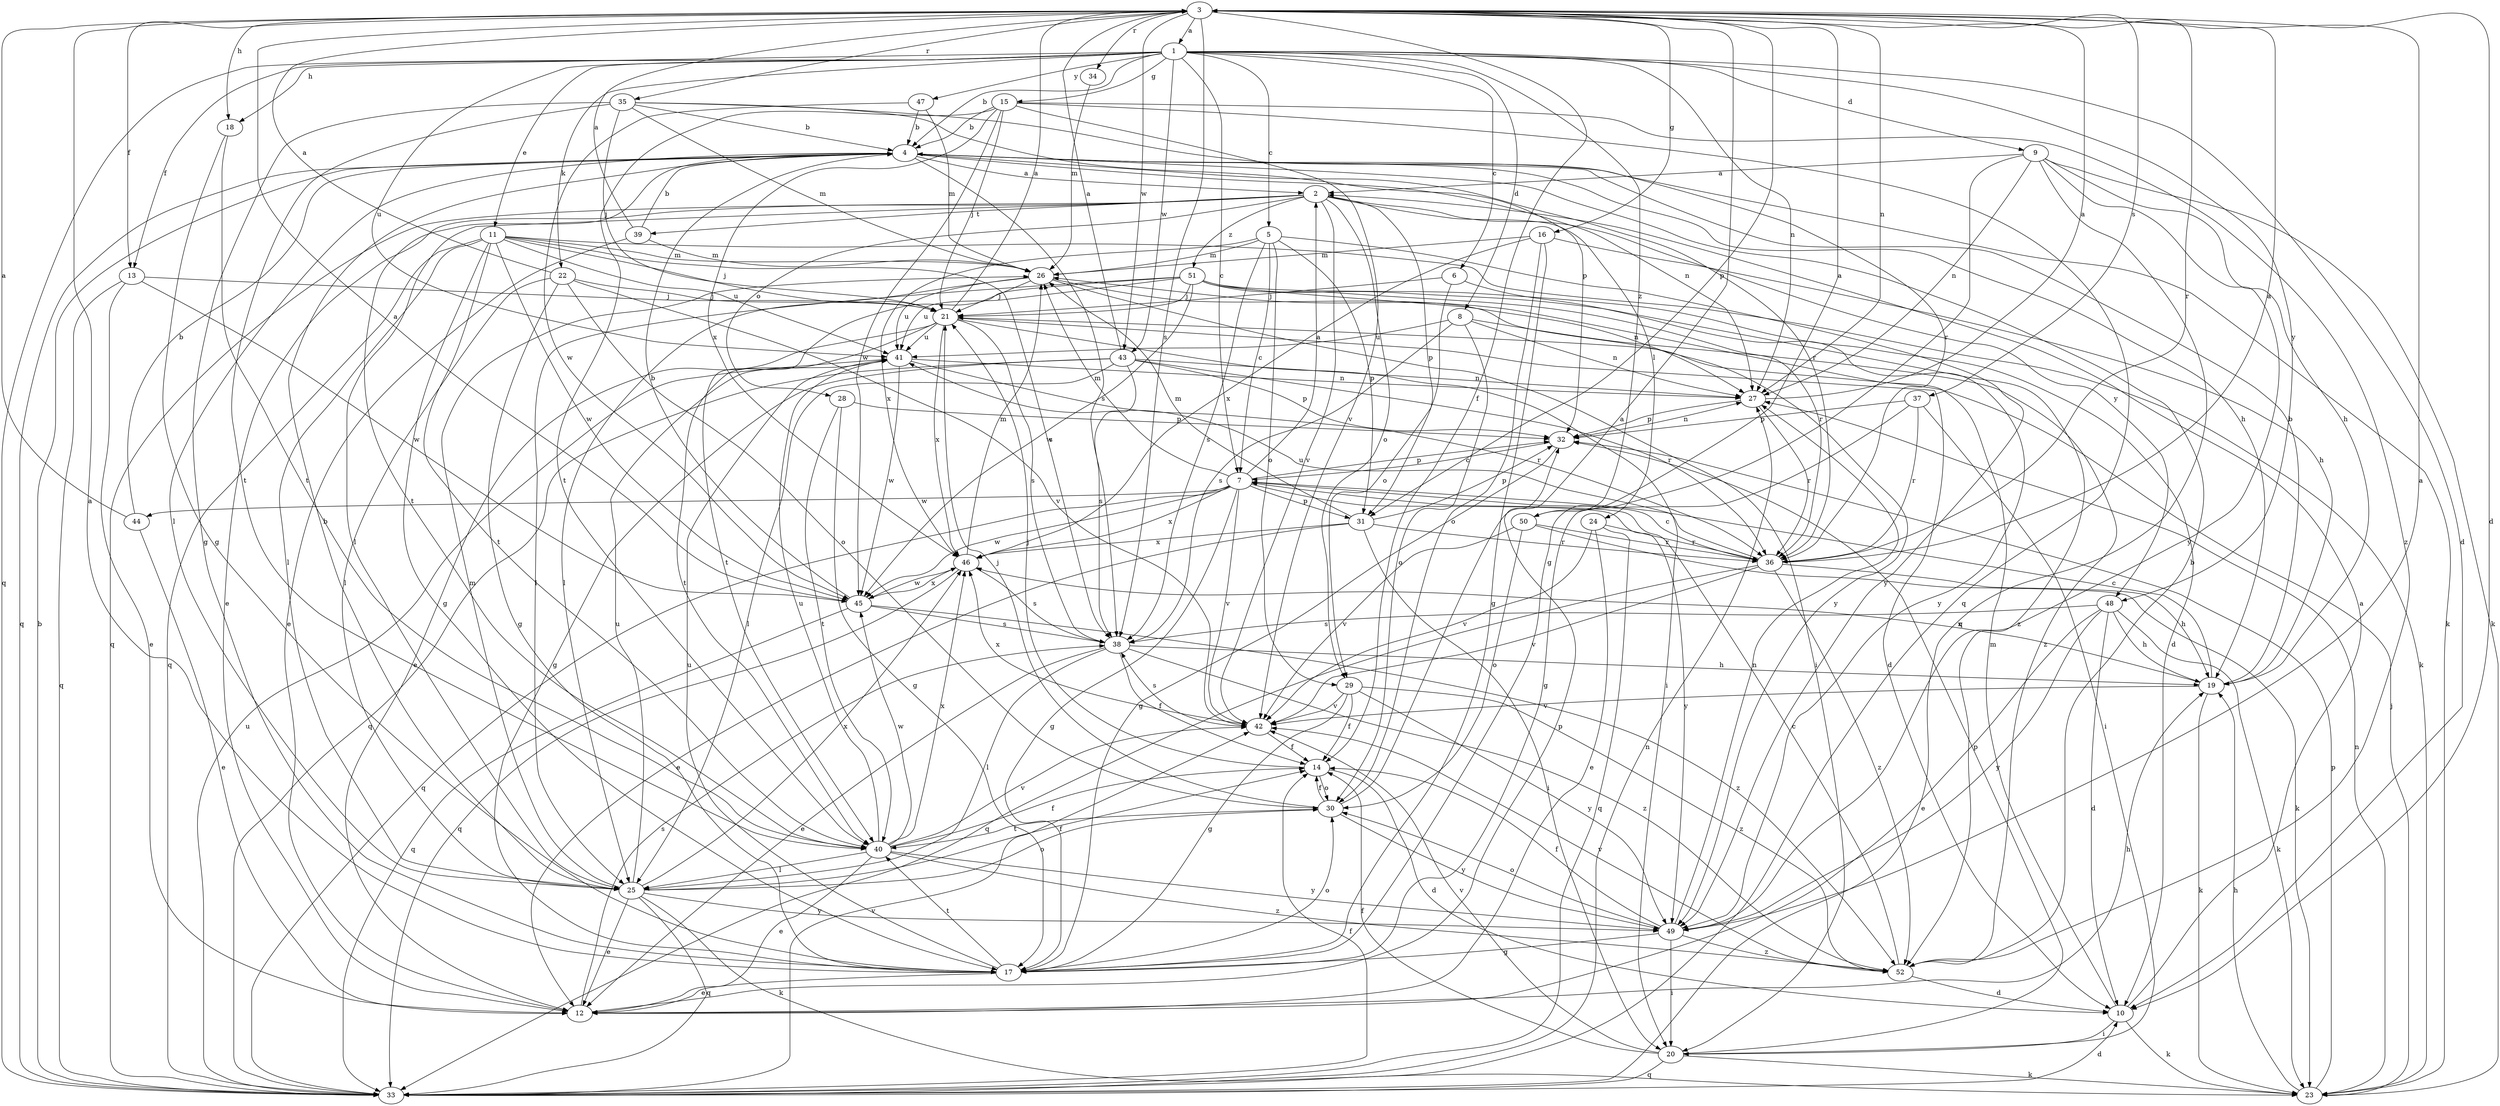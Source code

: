 strict digraph  {
	3 -> 1 [label=a];
	4 -> 2 [label=a];
	7 -> 2 [label=a];
	9 -> 2 [label=a];
	10 -> 2 [label=a];
	17 -> 3 [label=a];
	21 -> 3 [label=a];
	22 -> 3 [label=a];
	27 -> 3 [label=a];
	30 -> 3 [label=a];
	36 -> 3 [label=a];
	39 -> 3 [label=a];
	43 -> 3 [label=a];
	44 -> 3 [label=a];
	45 -> 3 [label=a];
	49 -> 3 [label=a];
	50 -> 3 [label=a];
	1 -> 4 [label=b];
	15 -> 4 [label=b];
	19 -> 4 [label=b];
	25 -> 4 [label=b];
	33 -> 4 [label=b];
	35 -> 4 [label=b];
	39 -> 4 [label=b];
	44 -> 4 [label=b];
	45 -> 4 [label=b];
	47 -> 4 [label=b];
	52 -> 4 [label=b];
	1 -> 5 [label=c];
	1 -> 6 [label=c];
	1 -> 7 [label=c];
	5 -> 7 [label=c];
	19 -> 7 [label=c];
	32 -> 7 [label=c];
	36 -> 7 [label=c];
	52 -> 7 [label=c];
	1 -> 8 [label=d];
	1 -> 9 [label=d];
	1 -> 10 [label=d];
	3 -> 10 [label=d];
	14 -> 10 [label=d];
	21 -> 10 [label=d];
	33 -> 10 [label=d];
	48 -> 10 [label=d];
	51 -> 10 [label=d];
	52 -> 10 [label=d];
	1 -> 11 [label=e];
	2 -> 12 [label=e];
	13 -> 12 [label=e];
	17 -> 12 [label=e];
	21 -> 12 [label=e];
	24 -> 12 [label=e];
	25 -> 12 [label=e];
	31 -> 12 [label=e];
	38 -> 12 [label=e];
	39 -> 12 [label=e];
	40 -> 12 [label=e];
	44 -> 12 [label=e];
	48 -> 12 [label=e];
	1 -> 13 [label=f];
	3 -> 13 [label=f];
	3 -> 14 [label=f];
	20 -> 14 [label=f];
	25 -> 14 [label=f];
	29 -> 14 [label=f];
	30 -> 14 [label=f];
	33 -> 14 [label=f];
	38 -> 14 [label=f];
	40 -> 14 [label=f];
	42 -> 14 [label=f];
	49 -> 14 [label=f];
	1 -> 15 [label=g];
	3 -> 16 [label=g];
	7 -> 17 [label=g];
	9 -> 17 [label=g];
	11 -> 17 [label=g];
	16 -> 17 [label=g];
	18 -> 17 [label=g];
	22 -> 17 [label=g];
	28 -> 17 [label=g];
	29 -> 17 [label=g];
	32 -> 17 [label=g];
	35 -> 17 [label=g];
	37 -> 17 [label=g];
	43 -> 17 [label=g];
	49 -> 17 [label=g];
	1 -> 18 [label=h];
	3 -> 18 [label=h];
	4 -> 19 [label=h];
	9 -> 19 [label=h];
	12 -> 19 [label=h];
	16 -> 19 [label=h];
	23 -> 19 [label=h];
	36 -> 19 [label=h];
	38 -> 19 [label=h];
	48 -> 19 [label=h];
	10 -> 20 [label=i];
	21 -> 20 [label=i];
	26 -> 20 [label=i];
	31 -> 20 [label=i];
	37 -> 20 [label=i];
	49 -> 20 [label=i];
	6 -> 21 [label=j];
	11 -> 21 [label=j];
	13 -> 21 [label=j];
	14 -> 21 [label=j];
	15 -> 21 [label=j];
	22 -> 21 [label=j];
	23 -> 21 [label=j];
	26 -> 21 [label=j];
	30 -> 21 [label=j];
	35 -> 21 [label=j];
	51 -> 21 [label=j];
	1 -> 22 [label=k];
	4 -> 23 [label=k];
	9 -> 23 [label=k];
	10 -> 23 [label=k];
	11 -> 23 [label=k];
	19 -> 23 [label=k];
	20 -> 23 [label=k];
	25 -> 23 [label=k];
	48 -> 23 [label=k];
	50 -> 23 [label=k];
	2 -> 24 [label=l];
	2 -> 25 [label=l];
	4 -> 25 [label=l];
	11 -> 25 [label=l];
	22 -> 25 [label=l];
	26 -> 25 [label=l];
	38 -> 25 [label=l];
	40 -> 25 [label=l];
	43 -> 25 [label=l];
	51 -> 25 [label=l];
	5 -> 26 [label=m];
	7 -> 26 [label=m];
	10 -> 26 [label=m];
	11 -> 26 [label=m];
	16 -> 26 [label=m];
	25 -> 26 [label=m];
	31 -> 26 [label=m];
	34 -> 26 [label=m];
	35 -> 26 [label=m];
	39 -> 26 [label=m];
	46 -> 26 [label=m];
	47 -> 26 [label=m];
	1 -> 27 [label=n];
	3 -> 27 [label=n];
	4 -> 27 [label=n];
	8 -> 27 [label=n];
	9 -> 27 [label=n];
	23 -> 27 [label=n];
	32 -> 27 [label=n];
	33 -> 27 [label=n];
	41 -> 27 [label=n];
	43 -> 27 [label=n];
	49 -> 27 [label=n];
	51 -> 27 [label=n];
	2 -> 28 [label=o];
	2 -> 29 [label=o];
	5 -> 29 [label=o];
	6 -> 29 [label=o];
	8 -> 30 [label=o];
	14 -> 30 [label=o];
	16 -> 30 [label=o];
	17 -> 30 [label=o];
	22 -> 30 [label=o];
	25 -> 30 [label=o];
	49 -> 30 [label=o];
	50 -> 30 [label=o];
	2 -> 31 [label=p];
	3 -> 31 [label=p];
	5 -> 31 [label=p];
	7 -> 31 [label=p];
	7 -> 32 [label=p];
	12 -> 32 [label=p];
	20 -> 32 [label=p];
	23 -> 32 [label=p];
	27 -> 32 [label=p];
	28 -> 32 [label=p];
	31 -> 32 [label=p];
	35 -> 32 [label=p];
	37 -> 32 [label=p];
	43 -> 32 [label=p];
	1 -> 33 [label=q];
	2 -> 33 [label=q];
	4 -> 33 [label=q];
	7 -> 33 [label=q];
	9 -> 33 [label=q];
	11 -> 33 [label=q];
	13 -> 33 [label=q];
	15 -> 33 [label=q];
	20 -> 33 [label=q];
	24 -> 33 [label=q];
	25 -> 33 [label=q];
	36 -> 33 [label=q];
	43 -> 33 [label=q];
	45 -> 33 [label=q];
	46 -> 33 [label=q];
	3 -> 34 [label=r];
	3 -> 35 [label=r];
	3 -> 36 [label=r];
	4 -> 36 [label=r];
	24 -> 36 [label=r];
	27 -> 36 [label=r];
	31 -> 36 [label=r];
	35 -> 36 [label=r];
	37 -> 36 [label=r];
	41 -> 36 [label=r];
	43 -> 36 [label=r];
	50 -> 36 [label=r];
	51 -> 36 [label=r];
	3 -> 37 [label=s];
	3 -> 38 [label=s];
	4 -> 38 [label=s];
	5 -> 38 [label=s];
	8 -> 38 [label=s];
	11 -> 38 [label=s];
	12 -> 38 [label=s];
	21 -> 38 [label=s];
	42 -> 38 [label=s];
	43 -> 38 [label=s];
	45 -> 38 [label=s];
	46 -> 38 [label=s];
	48 -> 38 [label=s];
	2 -> 39 [label=t];
	4 -> 40 [label=t];
	11 -> 40 [label=t];
	15 -> 40 [label=t];
	17 -> 40 [label=t];
	18 -> 40 [label=t];
	21 -> 40 [label=t];
	28 -> 40 [label=t];
	30 -> 40 [label=t];
	35 -> 40 [label=t];
	51 -> 40 [label=t];
	1 -> 41 [label=u];
	8 -> 41 [label=u];
	11 -> 41 [label=u];
	17 -> 41 [label=u];
	21 -> 41 [label=u];
	25 -> 41 [label=u];
	26 -> 41 [label=u];
	33 -> 41 [label=u];
	36 -> 41 [label=u];
	40 -> 41 [label=u];
	51 -> 41 [label=u];
	2 -> 42 [label=v];
	7 -> 42 [label=v];
	15 -> 42 [label=v];
	19 -> 42 [label=v];
	20 -> 42 [label=v];
	22 -> 42 [label=v];
	24 -> 42 [label=v];
	29 -> 42 [label=v];
	33 -> 42 [label=v];
	36 -> 42 [label=v];
	40 -> 42 [label=v];
	50 -> 42 [label=v];
	52 -> 42 [label=v];
	1 -> 43 [label=w];
	3 -> 43 [label=w];
	7 -> 44 [label=w];
	7 -> 45 [label=w];
	11 -> 45 [label=w];
	13 -> 45 [label=w];
	15 -> 45 [label=w];
	40 -> 45 [label=w];
	41 -> 45 [label=w];
	46 -> 45 [label=w];
	47 -> 45 [label=w];
	51 -> 45 [label=w];
	5 -> 46 [label=x];
	7 -> 46 [label=x];
	15 -> 46 [label=x];
	16 -> 46 [label=x];
	19 -> 46 [label=x];
	21 -> 46 [label=x];
	25 -> 46 [label=x];
	31 -> 46 [label=x];
	40 -> 46 [label=x];
	42 -> 46 [label=x];
	45 -> 46 [label=x];
	1 -> 47 [label=y];
	1 -> 48 [label=y];
	2 -> 48 [label=y];
	5 -> 49 [label=y];
	6 -> 49 [label=y];
	7 -> 49 [label=y];
	9 -> 49 [label=y];
	25 -> 49 [label=y];
	26 -> 49 [label=y];
	29 -> 49 [label=y];
	30 -> 49 [label=y];
	40 -> 49 [label=y];
	48 -> 49 [label=y];
	1 -> 50 [label=z];
	2 -> 51 [label=z];
	8 -> 52 [label=z];
	15 -> 52 [label=z];
	29 -> 52 [label=z];
	36 -> 52 [label=z];
	38 -> 52 [label=z];
	40 -> 52 [label=z];
	45 -> 52 [label=z];
	49 -> 52 [label=z];
	51 -> 52 [label=z];
}
